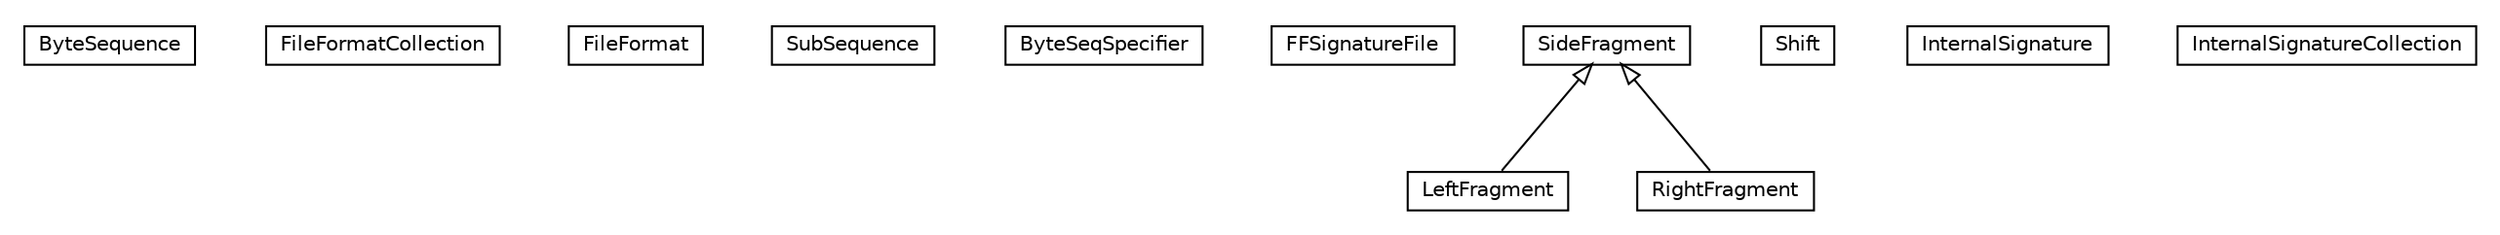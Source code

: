 #!/usr/local/bin/dot
#
# Class diagram 
# Generated by UMLGraph version 5.1 (http://www.umlgraph.org/)
#

digraph G {
	edge [fontname="Helvetica",fontsize=10,labelfontname="Helvetica",labelfontsize=10];
	node [fontname="Helvetica",fontsize=10,shape=plaintext];
	nodesep=0.25;
	ranksep=0.5;
	// uk.gov.nationalarchives.droid.signatureFile.ByteSequence
	c401 [label=<<table title="uk.gov.nationalarchives.droid.signatureFile.ByteSequence" border="0" cellborder="1" cellspacing="0" cellpadding="2" port="p" href="./ByteSequence.html">
		<tr><td><table border="0" cellspacing="0" cellpadding="1">
<tr><td align="center" balign="center"> ByteSequence </td></tr>
		</table></td></tr>
		</table>>, fontname="Helvetica", fontcolor="black", fontsize=10.0];
	// uk.gov.nationalarchives.droid.signatureFile.FileFormatCollection
	c402 [label=<<table title="uk.gov.nationalarchives.droid.signatureFile.FileFormatCollection" border="0" cellborder="1" cellspacing="0" cellpadding="2" port="p" href="./FileFormatCollection.html">
		<tr><td><table border="0" cellspacing="0" cellpadding="1">
<tr><td align="center" balign="center"> FileFormatCollection </td></tr>
		</table></td></tr>
		</table>>, fontname="Helvetica", fontcolor="black", fontsize=10.0];
	// uk.gov.nationalarchives.droid.signatureFile.FileFormat
	c403 [label=<<table title="uk.gov.nationalarchives.droid.signatureFile.FileFormat" border="0" cellborder="1" cellspacing="0" cellpadding="2" port="p" href="./FileFormat.html">
		<tr><td><table border="0" cellspacing="0" cellpadding="1">
<tr><td align="center" balign="center"> FileFormat </td></tr>
		</table></td></tr>
		</table>>, fontname="Helvetica", fontcolor="black", fontsize=10.0];
	// uk.gov.nationalarchives.droid.signatureFile.SubSequence
	c404 [label=<<table title="uk.gov.nationalarchives.droid.signatureFile.SubSequence" border="0" cellborder="1" cellspacing="0" cellpadding="2" port="p" href="./SubSequence.html">
		<tr><td><table border="0" cellspacing="0" cellpadding="1">
<tr><td align="center" balign="center"> SubSequence </td></tr>
		</table></td></tr>
		</table>>, fontname="Helvetica", fontcolor="black", fontsize=10.0];
	// uk.gov.nationalarchives.droid.signatureFile.ByteSeqSpecifier
	c405 [label=<<table title="uk.gov.nationalarchives.droid.signatureFile.ByteSeqSpecifier" border="0" cellborder="1" cellspacing="0" cellpadding="2" port="p" href="./ByteSeqSpecifier.html">
		<tr><td><table border="0" cellspacing="0" cellpadding="1">
<tr><td align="center" balign="center"> ByteSeqSpecifier </td></tr>
		</table></td></tr>
		</table>>, fontname="Helvetica", fontcolor="black", fontsize=10.0];
	// uk.gov.nationalarchives.droid.signatureFile.FFSignatureFile
	c406 [label=<<table title="uk.gov.nationalarchives.droid.signatureFile.FFSignatureFile" border="0" cellborder="1" cellspacing="0" cellpadding="2" port="p" href="./FFSignatureFile.html">
		<tr><td><table border="0" cellspacing="0" cellpadding="1">
<tr><td align="center" balign="center"> FFSignatureFile </td></tr>
		</table></td></tr>
		</table>>, fontname="Helvetica", fontcolor="black", fontsize=10.0];
	// uk.gov.nationalarchives.droid.signatureFile.SideFragment
	c407 [label=<<table title="uk.gov.nationalarchives.droid.signatureFile.SideFragment" border="0" cellborder="1" cellspacing="0" cellpadding="2" port="p" href="./SideFragment.html">
		<tr><td><table border="0" cellspacing="0" cellpadding="1">
<tr><td align="center" balign="center"> SideFragment </td></tr>
		</table></td></tr>
		</table>>, fontname="Helvetica", fontcolor="black", fontsize=10.0];
	// uk.gov.nationalarchives.droid.signatureFile.Shift
	c408 [label=<<table title="uk.gov.nationalarchives.droid.signatureFile.Shift" border="0" cellborder="1" cellspacing="0" cellpadding="2" port="p" href="./Shift.html">
		<tr><td><table border="0" cellspacing="0" cellpadding="1">
<tr><td align="center" balign="center"> Shift </td></tr>
		</table></td></tr>
		</table>>, fontname="Helvetica", fontcolor="black", fontsize=10.0];
	// uk.gov.nationalarchives.droid.signatureFile.InternalSignature
	c409 [label=<<table title="uk.gov.nationalarchives.droid.signatureFile.InternalSignature" border="0" cellborder="1" cellspacing="0" cellpadding="2" port="p" href="./InternalSignature.html">
		<tr><td><table border="0" cellspacing="0" cellpadding="1">
<tr><td align="center" balign="center"> InternalSignature </td></tr>
		</table></td></tr>
		</table>>, fontname="Helvetica", fontcolor="black", fontsize=10.0];
	// uk.gov.nationalarchives.droid.signatureFile.InternalSignatureCollection
	c410 [label=<<table title="uk.gov.nationalarchives.droid.signatureFile.InternalSignatureCollection" border="0" cellborder="1" cellspacing="0" cellpadding="2" port="p" href="./InternalSignatureCollection.html">
		<tr><td><table border="0" cellspacing="0" cellpadding="1">
<tr><td align="center" balign="center"> InternalSignatureCollection </td></tr>
		</table></td></tr>
		</table>>, fontname="Helvetica", fontcolor="black", fontsize=10.0];
	// uk.gov.nationalarchives.droid.signatureFile.LeftFragment
	c411 [label=<<table title="uk.gov.nationalarchives.droid.signatureFile.LeftFragment" border="0" cellborder="1" cellspacing="0" cellpadding="2" port="p" href="./LeftFragment.html">
		<tr><td><table border="0" cellspacing="0" cellpadding="1">
<tr><td align="center" balign="center"> LeftFragment </td></tr>
		</table></td></tr>
		</table>>, fontname="Helvetica", fontcolor="black", fontsize=10.0];
	// uk.gov.nationalarchives.droid.signatureFile.RightFragment
	c412 [label=<<table title="uk.gov.nationalarchives.droid.signatureFile.RightFragment" border="0" cellborder="1" cellspacing="0" cellpadding="2" port="p" href="./RightFragment.html">
		<tr><td><table border="0" cellspacing="0" cellpadding="1">
<tr><td align="center" balign="center"> RightFragment </td></tr>
		</table></td></tr>
		</table>>, fontname="Helvetica", fontcolor="black", fontsize=10.0];
	//uk.gov.nationalarchives.droid.signatureFile.LeftFragment extends uk.gov.nationalarchives.droid.signatureFile.SideFragment
	c407:p -> c411:p [dir=back,arrowtail=empty];
	//uk.gov.nationalarchives.droid.signatureFile.RightFragment extends uk.gov.nationalarchives.droid.signatureFile.SideFragment
	c407:p -> c412:p [dir=back,arrowtail=empty];
}

